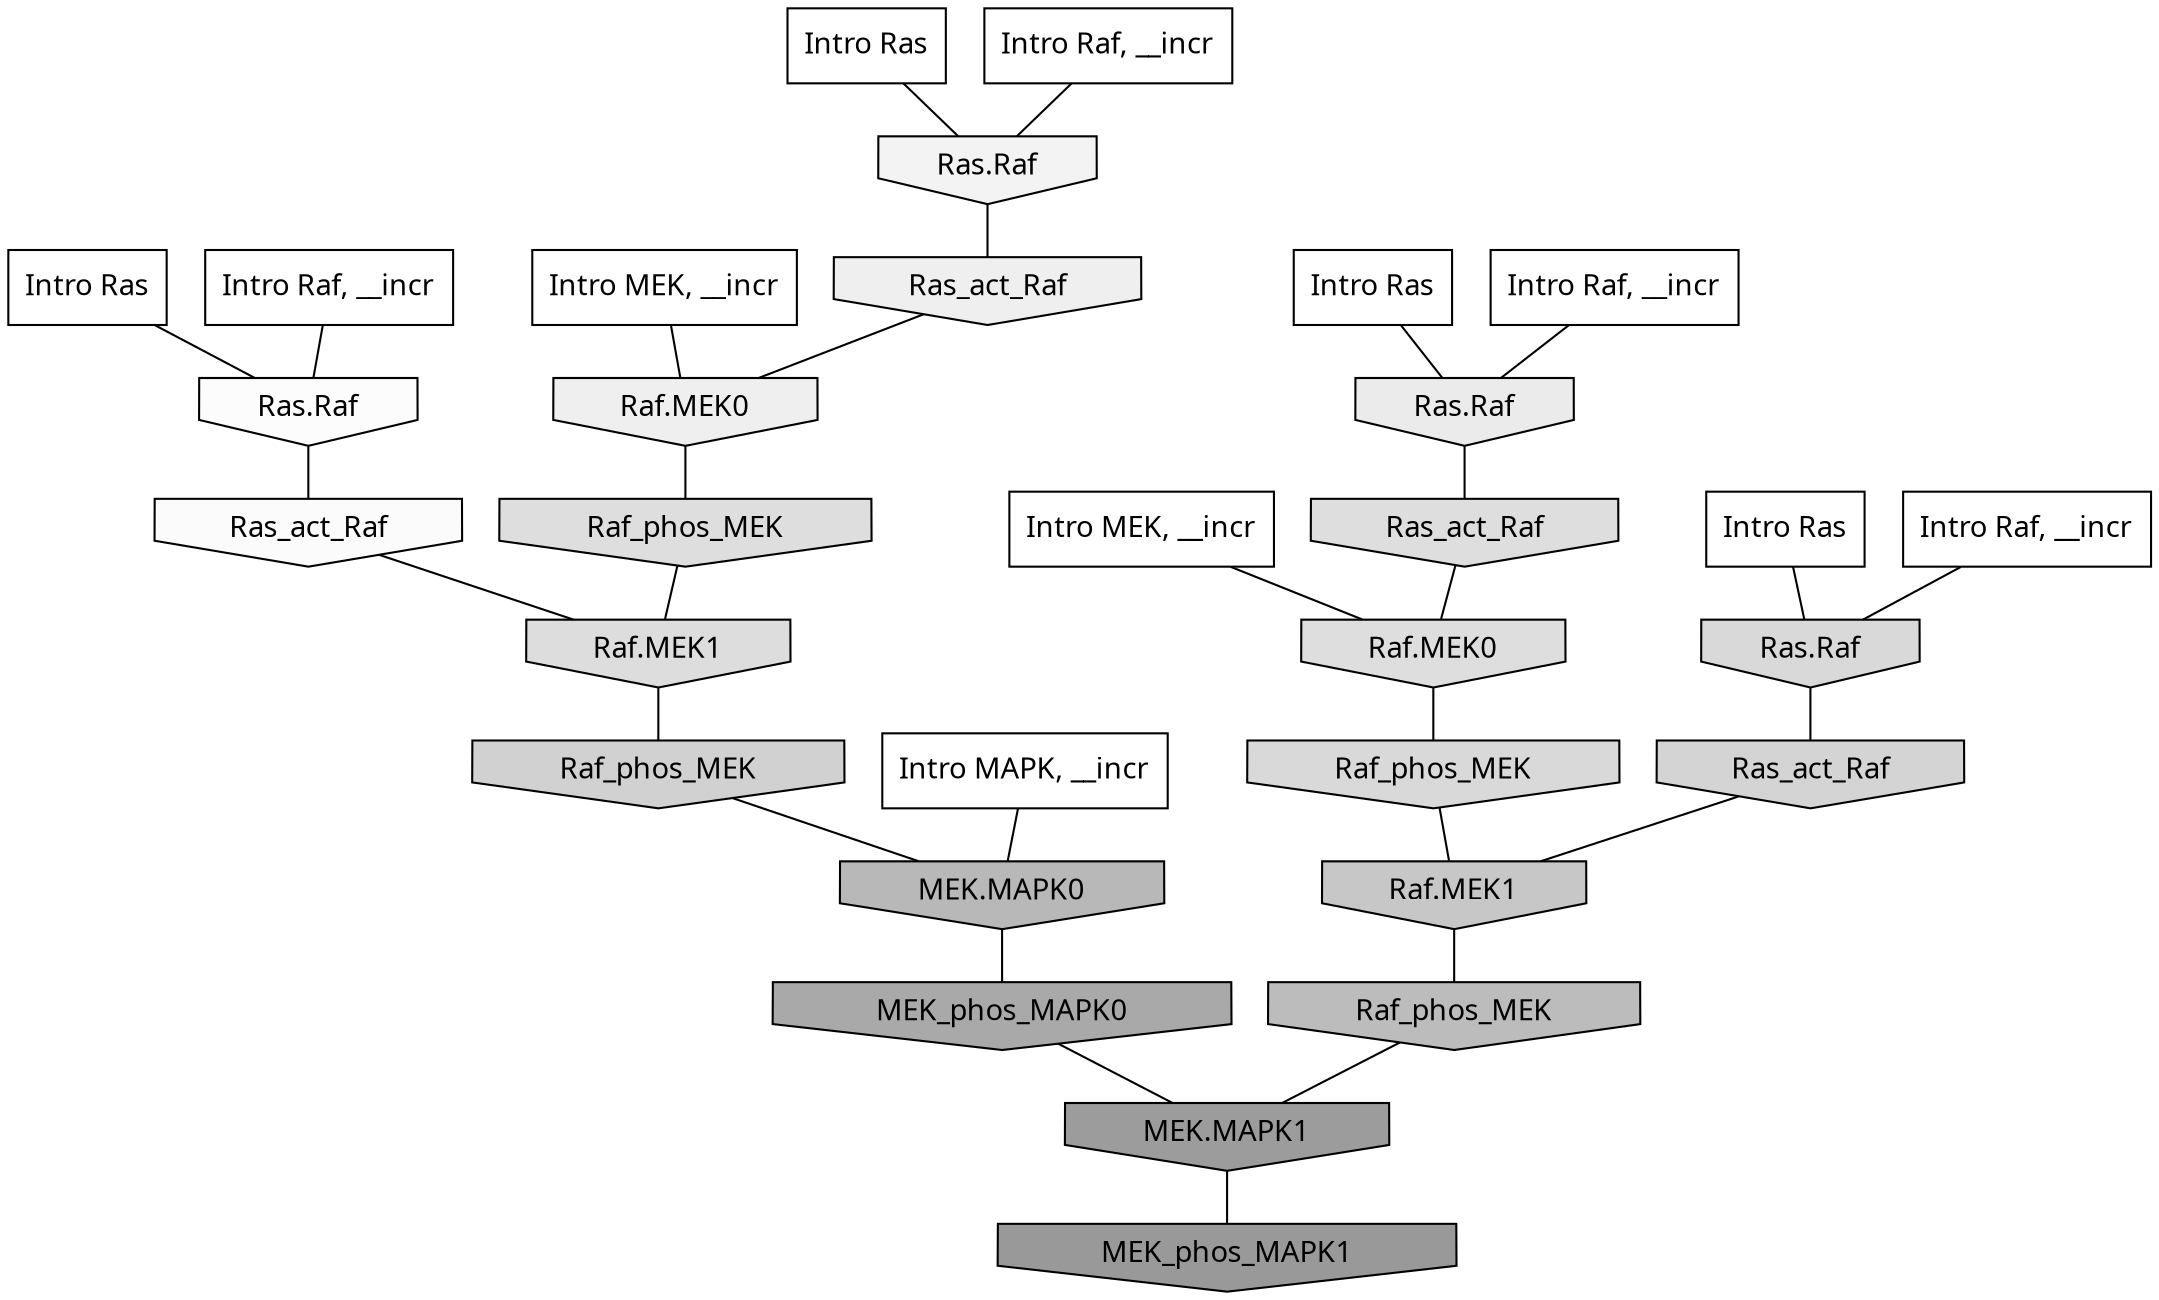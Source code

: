 digraph G{
  rankdir="TB";
  ranksep=0.30;
  node [fontname="CMU Serif"];
  edge [fontname="CMU Serif"];
  
  59 [label="Intro Ras", shape=rectangle, style=filled, fillcolor="0.000 0.000 1.000"]
  
  78 [label="Intro Ras", shape=rectangle, style=filled, fillcolor="0.000 0.000 1.000"]
  
  98 [label="Intro Ras", shape=rectangle, style=filled, fillcolor="0.000 0.000 1.000"]
  
  99 [label="Intro Ras", shape=rectangle, style=filled, fillcolor="0.000 0.000 1.000"]
  
  392 [label="Intro Raf, __incr", shape=rectangle, style=filled, fillcolor="0.000 0.000 1.000"]
  
  470 [label="Intro Raf, __incr", shape=rectangle, style=filled, fillcolor="0.000 0.000 1.000"]
  
  562 [label="Intro Raf, __incr", shape=rectangle, style=filled, fillcolor="0.000 0.000 1.000"]
  
  652 [label="Intro Raf, __incr", shape=rectangle, style=filled, fillcolor="0.000 0.000 1.000"]
  
  1103 [label="Intro MEK, __incr", shape=rectangle, style=filled, fillcolor="0.000 0.000 1.000"]
  
  1447 [label="Intro MEK, __incr", shape=rectangle, style=filled, fillcolor="0.000 0.000 1.000"]
  
  2957 [label="Intro MAPK, __incr", shape=rectangle, style=filled, fillcolor="0.000 0.000 1.000"]
  
  3391 [label="Ras.Raf", shape=invhouse, style=filled, fillcolor="0.000 0.000 0.986"]
  
  3412 [label="Ras_act_Raf", shape=invhouse, style=filled, fillcolor="0.000 0.000 0.983"]
  
  3608 [label="Ras.Raf", shape=invhouse, style=filled, fillcolor="0.000 0.000 0.950"]
  
  3711 [label="Ras_act_Raf", shape=invhouse, style=filled, fillcolor="0.000 0.000 0.937"]
  
  3714 [label="Raf.MEK0", shape=invhouse, style=filled, fillcolor="0.000 0.000 0.937"]
  
  3921 [label="Ras.Raf", shape=invhouse, style=filled, fillcolor="0.000 0.000 0.919"]
  
  4558 [label="Ras_act_Raf", shape=invhouse, style=filled, fillcolor="0.000 0.000 0.871"]
  
  4562 [label="Raf.MEK0", shape=invhouse, style=filled, fillcolor="0.000 0.000 0.871"]
  
  4589 [label="Raf_phos_MEK", shape=invhouse, style=filled, fillcolor="0.000 0.000 0.868"]
  
  4618 [label="Raf.MEK1", shape=invhouse, style=filled, fillcolor="0.000 0.000 0.866"]
  
  4864 [label="Raf_phos_MEK", shape=invhouse, style=filled, fillcolor="0.000 0.000 0.850"]
  
  4883 [label="Ras.Raf", shape=invhouse, style=filled, fillcolor="0.000 0.000 0.848"]
  
  5152 [label="Ras_act_Raf", shape=invhouse, style=filled, fillcolor="0.000 0.000 0.829"]
  
  5281 [label="Raf_phos_MEK", shape=invhouse, style=filled, fillcolor="0.000 0.000 0.820"]
  
  5938 [label="Raf.MEK1", shape=invhouse, style=filled, fillcolor="0.000 0.000 0.780"]
  
  6823 [label="Raf_phos_MEK", shape=invhouse, style=filled, fillcolor="0.000 0.000 0.735"]
  
  7228 [label="MEK.MAPK0", shape=invhouse, style=filled, fillcolor="0.000 0.000 0.719"]
  
  8883 [label="MEK_phos_MAPK0", shape=invhouse, style=filled, fillcolor="0.000 0.000 0.662"]
  
  10884 [label="MEK.MAPK1", shape=invhouse, style=filled, fillcolor="0.000 0.000 0.610"]
  
  11354 [label="MEK_phos_MAPK1", shape=invhouse, style=filled, fillcolor="0.000 0.000 0.600"]
  
  
  10884 -> 11354 [dir=none, color="0.000 0.000 0.000"] 
  8883 -> 10884 [dir=none, color="0.000 0.000 0.000"] 
  7228 -> 8883 [dir=none, color="0.000 0.000 0.000"] 
  6823 -> 10884 [dir=none, color="0.000 0.000 0.000"] 
  5938 -> 6823 [dir=none, color="0.000 0.000 0.000"] 
  5281 -> 7228 [dir=none, color="0.000 0.000 0.000"] 
  5152 -> 5938 [dir=none, color="0.000 0.000 0.000"] 
  4883 -> 5152 [dir=none, color="0.000 0.000 0.000"] 
  4864 -> 5938 [dir=none, color="0.000 0.000 0.000"] 
  4618 -> 5281 [dir=none, color="0.000 0.000 0.000"] 
  4589 -> 4618 [dir=none, color="0.000 0.000 0.000"] 
  4562 -> 4864 [dir=none, color="0.000 0.000 0.000"] 
  4558 -> 4562 [dir=none, color="0.000 0.000 0.000"] 
  3921 -> 4558 [dir=none, color="0.000 0.000 0.000"] 
  3714 -> 4589 [dir=none, color="0.000 0.000 0.000"] 
  3711 -> 3714 [dir=none, color="0.000 0.000 0.000"] 
  3608 -> 3711 [dir=none, color="0.000 0.000 0.000"] 
  3412 -> 4618 [dir=none, color="0.000 0.000 0.000"] 
  3391 -> 3412 [dir=none, color="0.000 0.000 0.000"] 
  2957 -> 7228 [dir=none, color="0.000 0.000 0.000"] 
  1447 -> 3714 [dir=none, color="0.000 0.000 0.000"] 
  1103 -> 4562 [dir=none, color="0.000 0.000 0.000"] 
  652 -> 3921 [dir=none, color="0.000 0.000 0.000"] 
  562 -> 3391 [dir=none, color="0.000 0.000 0.000"] 
  470 -> 3608 [dir=none, color="0.000 0.000 0.000"] 
  392 -> 4883 [dir=none, color="0.000 0.000 0.000"] 
  99 -> 3921 [dir=none, color="0.000 0.000 0.000"] 
  98 -> 4883 [dir=none, color="0.000 0.000 0.000"] 
  78 -> 3608 [dir=none, color="0.000 0.000 0.000"] 
  59 -> 3391 [dir=none, color="0.000 0.000 0.000"] 
  
  }
